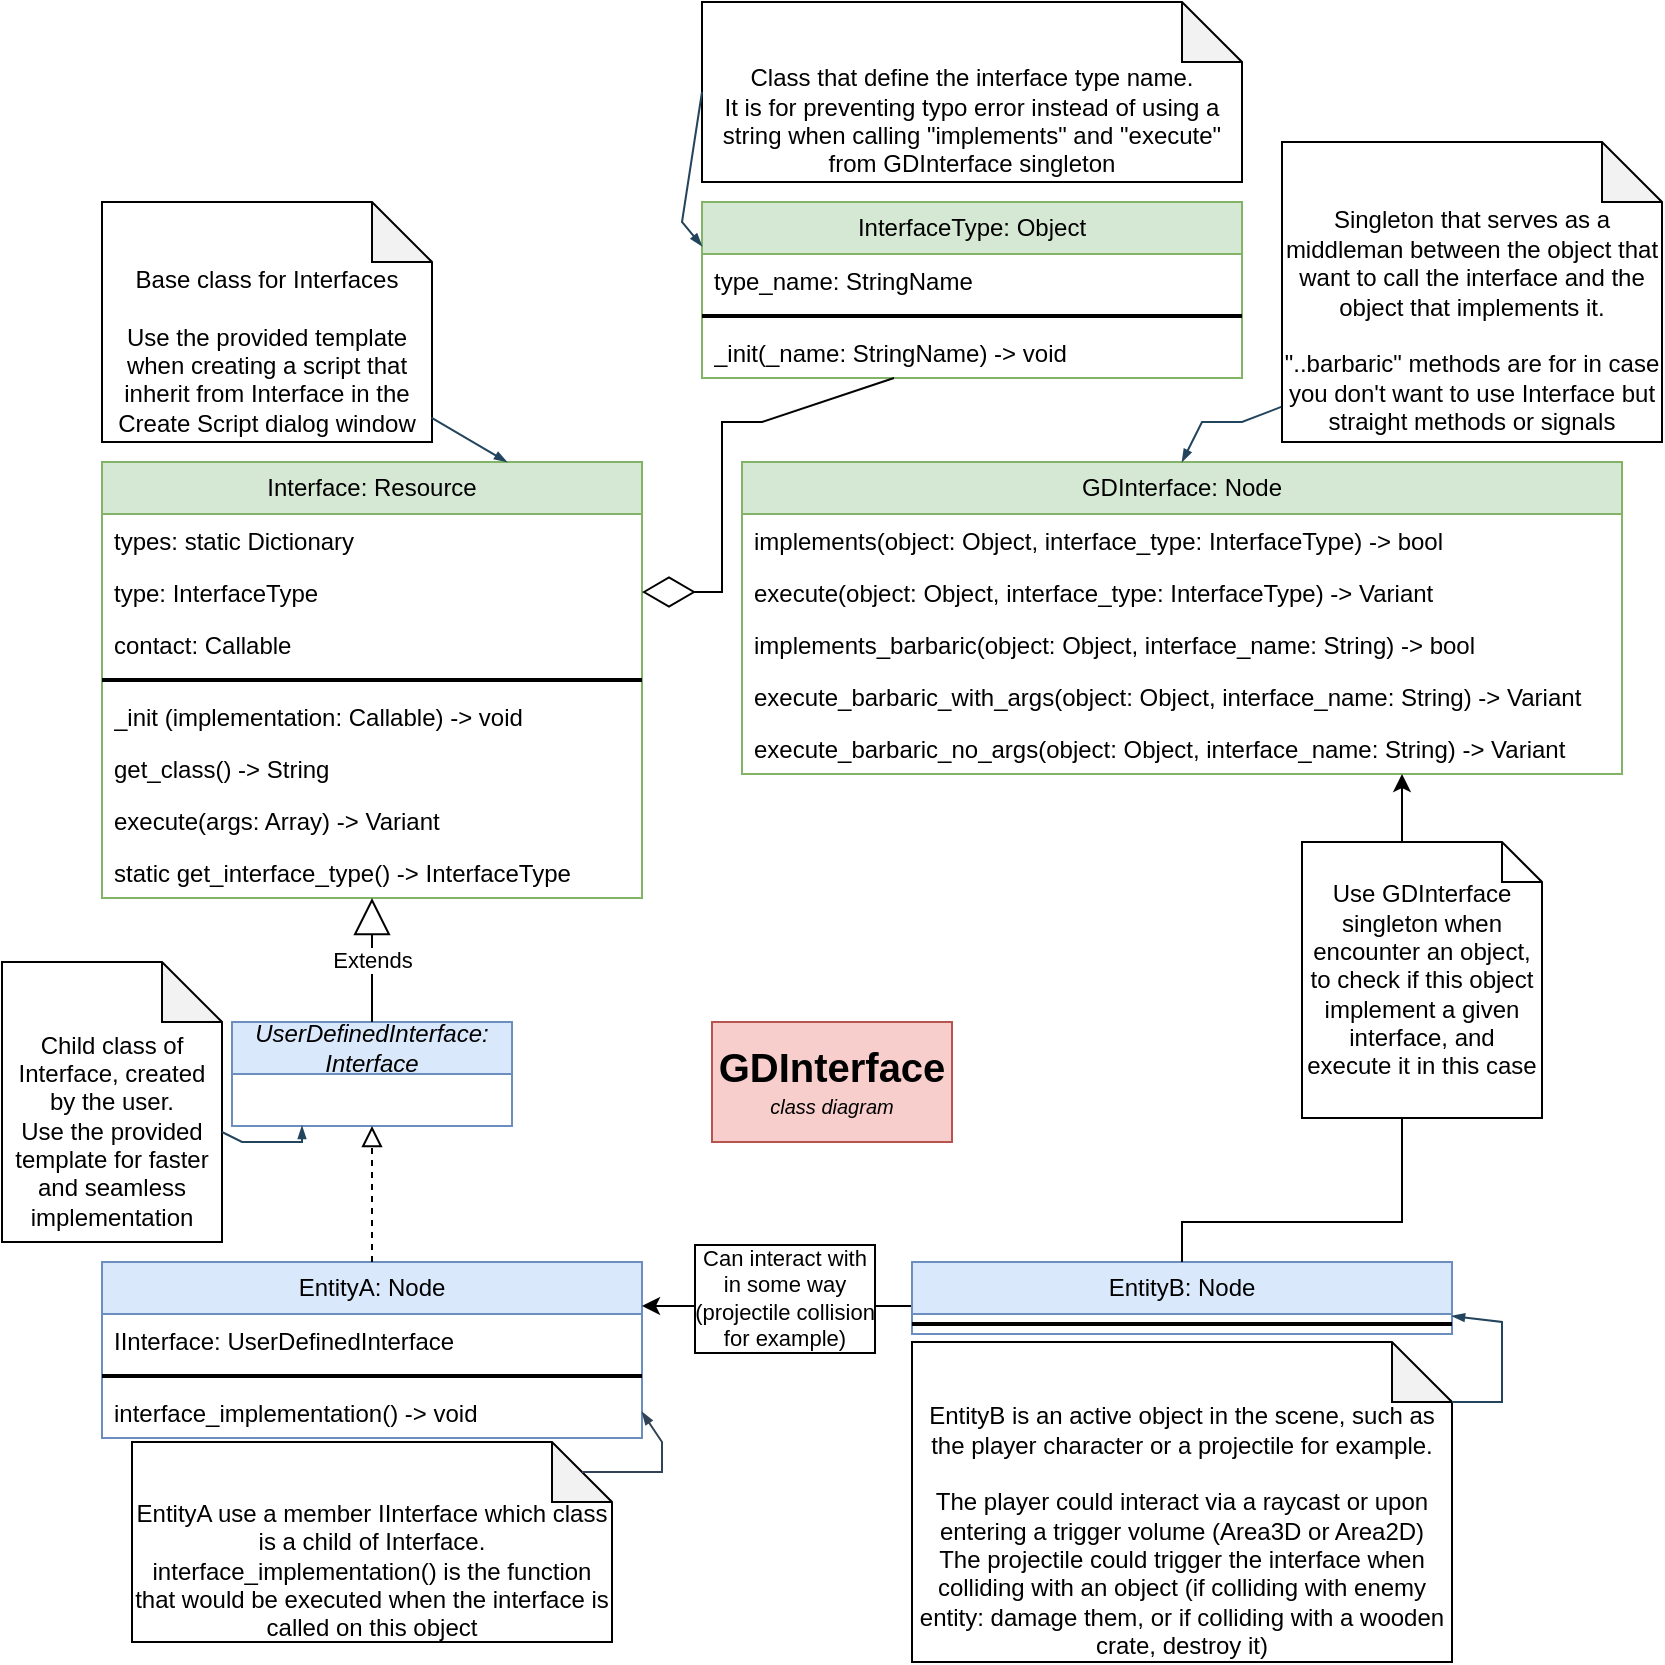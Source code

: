 <mxfile version="28.2.5">
  <diagram id="R2lEEEUBdFMjLlhIrx00" name="Page-1">
    <mxGraphModel dx="4132" dy="2402" grid="1" gridSize="10" guides="1" tooltips="1" connect="1" arrows="1" fold="1" page="1" pageScale="1" pageWidth="850" pageHeight="1100" math="0" shadow="0" extFonts="Permanent Marker^https://fonts.googleapis.com/css?family=Permanent+Marker">
      <root>
        <mxCell id="0" />
        <mxCell id="1" parent="0" />
        <mxCell id="Ac_yPqAfg_Zk8DPem0Yp-1" value="Interface: Resource" style="swimlane;fontStyle=0;childLayout=stackLayout;horizontal=1;startSize=26;fillColor=#d5e8d4;horizontalStack=0;resizeParent=1;resizeParentMax=0;resizeLast=0;collapsible=1;marginBottom=0;whiteSpace=wrap;html=1;strokeColor=#82b366;" vertex="1" parent="1">
          <mxGeometry x="60" y="240" width="270" height="218" as="geometry" />
        </mxCell>
        <mxCell id="Ac_yPqAfg_Zk8DPem0Yp-2" value="types: static Dictionary" style="text;strokeColor=none;fillColor=none;align=left;verticalAlign=top;spacingLeft=4;spacingRight=4;overflow=hidden;rotatable=0;points=[[0,0.5],[1,0.5]];portConstraint=eastwest;whiteSpace=wrap;html=1;" vertex="1" parent="Ac_yPqAfg_Zk8DPem0Yp-1">
          <mxGeometry y="26" width="270" height="26" as="geometry" />
        </mxCell>
        <mxCell id="Ac_yPqAfg_Zk8DPem0Yp-3" value="type: InterfaceType" style="text;strokeColor=none;fillColor=none;align=left;verticalAlign=top;spacingLeft=4;spacingRight=4;overflow=hidden;rotatable=0;points=[[0,0.5],[1,0.5]];portConstraint=eastwest;whiteSpace=wrap;html=1;" vertex="1" parent="Ac_yPqAfg_Zk8DPem0Yp-1">
          <mxGeometry y="52" width="270" height="26" as="geometry" />
        </mxCell>
        <mxCell id="Ac_yPqAfg_Zk8DPem0Yp-4" value="contact: Callable" style="text;strokeColor=none;fillColor=none;align=left;verticalAlign=top;spacingLeft=4;spacingRight=4;overflow=hidden;rotatable=0;points=[[0,0.5],[1,0.5]];portConstraint=eastwest;whiteSpace=wrap;html=1;" vertex="1" parent="Ac_yPqAfg_Zk8DPem0Yp-1">
          <mxGeometry y="78" width="270" height="26" as="geometry" />
        </mxCell>
        <mxCell id="Ac_yPqAfg_Zk8DPem0Yp-12" value="" style="line;strokeWidth=2;html=1;" vertex="1" parent="Ac_yPqAfg_Zk8DPem0Yp-1">
          <mxGeometry y="104" width="270" height="10" as="geometry" />
        </mxCell>
        <mxCell id="Ac_yPqAfg_Zk8DPem0Yp-13" value="_init (implementation: Callable) -&amp;gt; void" style="text;strokeColor=none;fillColor=none;align=left;verticalAlign=top;spacingLeft=4;spacingRight=4;overflow=hidden;rotatable=0;points=[[0,0.5],[1,0.5]];portConstraint=eastwest;whiteSpace=wrap;html=1;" vertex="1" parent="Ac_yPqAfg_Zk8DPem0Yp-1">
          <mxGeometry y="114" width="270" height="26" as="geometry" />
        </mxCell>
        <mxCell id="Ac_yPqAfg_Zk8DPem0Yp-14" value="get_class() -&amp;gt; String" style="text;strokeColor=none;fillColor=none;align=left;verticalAlign=top;spacingLeft=4;spacingRight=4;overflow=hidden;rotatable=0;points=[[0,0.5],[1,0.5]];portConstraint=eastwest;whiteSpace=wrap;html=1;" vertex="1" parent="Ac_yPqAfg_Zk8DPem0Yp-1">
          <mxGeometry y="140" width="270" height="26" as="geometry" />
        </mxCell>
        <mxCell id="Ac_yPqAfg_Zk8DPem0Yp-15" value="execute(args: Array) -&amp;gt; Variant" style="text;strokeColor=none;fillColor=none;align=left;verticalAlign=top;spacingLeft=4;spacingRight=4;overflow=hidden;rotatable=0;points=[[0,0.5],[1,0.5]];portConstraint=eastwest;whiteSpace=wrap;html=1;" vertex="1" parent="Ac_yPqAfg_Zk8DPem0Yp-1">
          <mxGeometry y="166" width="270" height="26" as="geometry" />
        </mxCell>
        <mxCell id="Ac_yPqAfg_Zk8DPem0Yp-16" value="static get_interface_type() -&amp;gt; InterfaceType" style="text;strokeColor=none;fillColor=none;align=left;verticalAlign=top;spacingLeft=4;spacingRight=4;overflow=hidden;rotatable=0;points=[[0,0.5],[1,0.5]];portConstraint=eastwest;whiteSpace=wrap;html=1;" vertex="1" parent="Ac_yPqAfg_Zk8DPem0Yp-1">
          <mxGeometry y="192" width="270" height="26" as="geometry" />
        </mxCell>
        <mxCell id="Ac_yPqAfg_Zk8DPem0Yp-5" value="&lt;i&gt;UserDefinedInterface: Interface&lt;/i&gt;" style="swimlane;fontStyle=0;childLayout=stackLayout;horizontal=1;startSize=26;fillColor=#dae8fc;horizontalStack=0;resizeParent=1;resizeParentMax=0;resizeLast=0;collapsible=1;marginBottom=0;whiteSpace=wrap;html=1;strokeColor=#6c8ebf;" vertex="1" parent="1">
          <mxGeometry x="125" y="520" width="140" height="52" as="geometry" />
        </mxCell>
        <mxCell id="Ac_yPqAfg_Zk8DPem0Yp-17" value="Extends" style="endArrow=block;endSize=16;endFill=0;html=1;rounded=0;exitX=0.5;exitY=0;exitDx=0;exitDy=0;" edge="1" parent="1" source="Ac_yPqAfg_Zk8DPem0Yp-5" target="Ac_yPqAfg_Zk8DPem0Yp-16">
          <mxGeometry width="160" relative="1" as="geometry">
            <mxPoint x="130" y="460" as="sourcePoint" />
            <mxPoint x="250" y="450" as="targetPoint" />
          </mxGeometry>
        </mxCell>
        <mxCell id="Ac_yPqAfg_Zk8DPem0Yp-18" value="GDInterface: Node" style="swimlane;fontStyle=0;childLayout=stackLayout;horizontal=1;startSize=26;fillColor=#d5e8d4;horizontalStack=0;resizeParent=1;resizeParentMax=0;resizeLast=0;collapsible=1;marginBottom=0;whiteSpace=wrap;html=1;strokeColor=#82b366;" vertex="1" parent="1">
          <mxGeometry x="380" y="240" width="440" height="156" as="geometry" />
        </mxCell>
        <mxCell id="Ac_yPqAfg_Zk8DPem0Yp-19" value="implements(object: Object, interface_type: InterfaceType) -&amp;gt; bool" style="text;strokeColor=none;fillColor=none;align=left;verticalAlign=top;spacingLeft=4;spacingRight=4;overflow=hidden;rotatable=0;points=[[0,0.5],[1,0.5]];portConstraint=eastwest;whiteSpace=wrap;html=1;" vertex="1" parent="Ac_yPqAfg_Zk8DPem0Yp-18">
          <mxGeometry y="26" width="440" height="26" as="geometry" />
        </mxCell>
        <mxCell id="Ac_yPqAfg_Zk8DPem0Yp-20" value="execute(object: Object, interface_type: InterfaceType) -&amp;gt; Variant" style="text;strokeColor=none;fillColor=none;align=left;verticalAlign=top;spacingLeft=4;spacingRight=4;overflow=hidden;rotatable=0;points=[[0,0.5],[1,0.5]];portConstraint=eastwest;whiteSpace=wrap;html=1;" vertex="1" parent="Ac_yPqAfg_Zk8DPem0Yp-18">
          <mxGeometry y="52" width="440" height="26" as="geometry" />
        </mxCell>
        <mxCell id="Ac_yPqAfg_Zk8DPem0Yp-21" value="implements_barbaric(object: Object, interface_name: String) -&amp;gt; bool" style="text;strokeColor=none;fillColor=none;align=left;verticalAlign=top;spacingLeft=4;spacingRight=4;overflow=hidden;rotatable=0;points=[[0,0.5],[1,0.5]];portConstraint=eastwest;whiteSpace=wrap;html=1;" vertex="1" parent="Ac_yPqAfg_Zk8DPem0Yp-18">
          <mxGeometry y="78" width="440" height="26" as="geometry" />
        </mxCell>
        <mxCell id="Ac_yPqAfg_Zk8DPem0Yp-27" value="execute_barbaric_with_args(object: Object, interface_name: String) -&amp;gt; Variant" style="text;strokeColor=none;fillColor=none;align=left;verticalAlign=top;spacingLeft=4;spacingRight=4;overflow=hidden;rotatable=0;points=[[0,0.5],[1,0.5]];portConstraint=eastwest;whiteSpace=wrap;html=1;" vertex="1" parent="Ac_yPqAfg_Zk8DPem0Yp-18">
          <mxGeometry y="104" width="440" height="26" as="geometry" />
        </mxCell>
        <mxCell id="Ac_yPqAfg_Zk8DPem0Yp-28" value="execute_barbaric_no_args(object: Object, interface_name: String) -&amp;gt; Variant" style="text;strokeColor=none;fillColor=none;align=left;verticalAlign=top;spacingLeft=4;spacingRight=4;overflow=hidden;rotatable=0;points=[[0,0.5],[1,0.5]];portConstraint=eastwest;whiteSpace=wrap;html=1;" vertex="1" parent="Ac_yPqAfg_Zk8DPem0Yp-18">
          <mxGeometry y="130" width="440" height="26" as="geometry" />
        </mxCell>
        <mxCell id="Ac_yPqAfg_Zk8DPem0Yp-29" value="InterfaceType: Object" style="swimlane;fontStyle=0;childLayout=stackLayout;horizontal=1;startSize=26;fillColor=#d5e8d4;horizontalStack=0;resizeParent=1;resizeParentMax=0;resizeLast=0;collapsible=1;marginBottom=0;whiteSpace=wrap;html=1;strokeColor=#82b366;" vertex="1" parent="1">
          <mxGeometry x="360" y="110" width="270" height="88" as="geometry" />
        </mxCell>
        <mxCell id="Ac_yPqAfg_Zk8DPem0Yp-30" value="type_name: StringName" style="text;strokeColor=none;fillColor=none;align=left;verticalAlign=top;spacingLeft=4;spacingRight=4;overflow=hidden;rotatable=0;points=[[0,0.5],[1,0.5]];portConstraint=eastwest;whiteSpace=wrap;html=1;" vertex="1" parent="Ac_yPqAfg_Zk8DPem0Yp-29">
          <mxGeometry y="26" width="270" height="26" as="geometry" />
        </mxCell>
        <mxCell id="Ac_yPqAfg_Zk8DPem0Yp-33" value="" style="line;strokeWidth=2;html=1;" vertex="1" parent="Ac_yPqAfg_Zk8DPem0Yp-29">
          <mxGeometry y="52" width="270" height="10" as="geometry" />
        </mxCell>
        <mxCell id="Ac_yPqAfg_Zk8DPem0Yp-37" value="_init(_name: StringName) -&amp;gt; void" style="text;strokeColor=none;fillColor=none;align=left;verticalAlign=top;spacingLeft=4;spacingRight=4;overflow=hidden;rotatable=0;points=[[0,0.5],[1,0.5]];portConstraint=eastwest;whiteSpace=wrap;html=1;" vertex="1" parent="Ac_yPqAfg_Zk8DPem0Yp-29">
          <mxGeometry y="62" width="270" height="26" as="geometry" />
        </mxCell>
        <mxCell id="Ac_yPqAfg_Zk8DPem0Yp-39" value="" style="endArrow=diamondThin;endFill=0;endSize=24;html=1;rounded=0;entryX=1;entryY=0.5;entryDx=0;entryDy=0;" edge="1" parent="1" source="Ac_yPqAfg_Zk8DPem0Yp-37" target="Ac_yPqAfg_Zk8DPem0Yp-3">
          <mxGeometry width="160" relative="1" as="geometry">
            <mxPoint x="330" y="580" as="sourcePoint" />
            <mxPoint x="490" y="580" as="targetPoint" />
            <Array as="points">
              <mxPoint x="390" y="220" />
              <mxPoint x="370" y="220" />
              <mxPoint x="370" y="260" />
              <mxPoint x="370" y="305" />
            </Array>
          </mxGeometry>
        </mxCell>
        <mxCell id="Ac_yPqAfg_Zk8DPem0Yp-54" value="EntityA: Node" style="swimlane;fontStyle=0;childLayout=stackLayout;horizontal=1;startSize=26;fillColor=#dae8fc;horizontalStack=0;resizeParent=1;resizeParentMax=0;resizeLast=0;collapsible=1;marginBottom=0;whiteSpace=wrap;html=1;strokeColor=#6c8ebf;" vertex="1" parent="1">
          <mxGeometry x="60" y="640" width="270" height="88" as="geometry" />
        </mxCell>
        <mxCell id="Ac_yPqAfg_Zk8DPem0Yp-55" value="IInterface: UserDefinedInterface" style="text;strokeColor=none;fillColor=none;align=left;verticalAlign=top;spacingLeft=4;spacingRight=4;overflow=hidden;rotatable=0;points=[[0,0.5],[1,0.5]];portConstraint=eastwest;whiteSpace=wrap;html=1;" vertex="1" parent="Ac_yPqAfg_Zk8DPem0Yp-54">
          <mxGeometry y="26" width="270" height="26" as="geometry" />
        </mxCell>
        <mxCell id="Ac_yPqAfg_Zk8DPem0Yp-56" value="" style="line;strokeWidth=2;html=1;" vertex="1" parent="Ac_yPqAfg_Zk8DPem0Yp-54">
          <mxGeometry y="52" width="270" height="10" as="geometry" />
        </mxCell>
        <mxCell id="Ac_yPqAfg_Zk8DPem0Yp-57" value="interface_implementation() -&amp;gt; void" style="text;strokeColor=none;fillColor=none;align=left;verticalAlign=top;spacingLeft=4;spacingRight=4;overflow=hidden;rotatable=0;points=[[0,0.5],[1,0.5]];portConstraint=eastwest;whiteSpace=wrap;html=1;" vertex="1" parent="Ac_yPqAfg_Zk8DPem0Yp-54">
          <mxGeometry y="62" width="270" height="26" as="geometry" />
        </mxCell>
        <mxCell id="Ac_yPqAfg_Zk8DPem0Yp-66" style="edgeStyle=orthogonalEdgeStyle;rounded=0;orthogonalLoop=1;jettySize=auto;html=1;entryX=1;entryY=0.25;entryDx=0;entryDy=0;" edge="1" parent="1" source="Ac_yPqAfg_Zk8DPem0Yp-58" target="Ac_yPqAfg_Zk8DPem0Yp-54">
          <mxGeometry relative="1" as="geometry">
            <Array as="points">
              <mxPoint x="400" y="662" />
              <mxPoint x="400" y="662" />
            </Array>
          </mxGeometry>
        </mxCell>
        <mxCell id="Ac_yPqAfg_Zk8DPem0Yp-67" value="Can interact with&lt;div&gt;in&amp;nbsp;&lt;span style=&quot;background-color: light-dark(#ffffff, var(--ge-dark-color, #121212)); color: light-dark(rgb(0, 0, 0), rgb(255, 255, 255));&quot;&gt;some way&lt;/span&gt;&lt;div&gt;&lt;div&gt;(projectile collision&lt;/div&gt;&lt;div&gt;for example)&lt;/div&gt;&lt;/div&gt;&lt;/div&gt;" style="edgeLabel;html=1;align=center;verticalAlign=middle;resizable=1;points=[];noLabel=0;connectable=0;container=0;collapsible=0;backgroundOutline=0;labelBorderColor=default;autosize=0;fixedWidth=0;" vertex="1" connectable="0" parent="Ac_yPqAfg_Zk8DPem0Yp-66">
          <mxGeometry x="0.269" y="-3" relative="1" as="geometry">
            <mxPoint x="21" y="-1" as="offset" />
          </mxGeometry>
        </mxCell>
        <mxCell id="Ac_yPqAfg_Zk8DPem0Yp-58" value="EntityB&lt;span style=&quot;background-color: transparent; color: light-dark(rgb(0, 0, 0), rgb(255, 255, 255));&quot;&gt;: Node&lt;/span&gt;" style="swimlane;fontStyle=0;childLayout=stackLayout;horizontal=1;startSize=26;fillColor=#dae8fc;horizontalStack=0;resizeParent=1;resizeParentMax=0;resizeLast=0;collapsible=1;marginBottom=0;whiteSpace=wrap;html=1;strokeColor=#6c8ebf;" vertex="1" parent="1">
          <mxGeometry x="465" y="640" width="270" height="36" as="geometry" />
        </mxCell>
        <mxCell id="Ac_yPqAfg_Zk8DPem0Yp-60" value="" style="line;strokeWidth=2;html=1;" vertex="1" parent="Ac_yPqAfg_Zk8DPem0Yp-58">
          <mxGeometry y="26" width="270" height="10" as="geometry" />
        </mxCell>
        <mxCell id="Ac_yPqAfg_Zk8DPem0Yp-62" value="" style="endArrow=block;startArrow=none;endFill=0;startFill=0;endSize=8;html=1;verticalAlign=bottom;dashed=1;labelBackgroundColor=none;rounded=0;entryX=0.5;entryY=1;entryDx=0;entryDy=0;exitX=0.5;exitY=0;exitDx=0;exitDy=0;" edge="1" parent="1" source="Ac_yPqAfg_Zk8DPem0Yp-54" target="Ac_yPqAfg_Zk8DPem0Yp-5">
          <mxGeometry width="160" relative="1" as="geometry">
            <mxPoint x="400" y="600" as="sourcePoint" />
            <mxPoint x="560" y="600" as="targetPoint" />
          </mxGeometry>
        </mxCell>
        <mxCell id="Ac_yPqAfg_Zk8DPem0Yp-63" style="edgeStyle=orthogonalEdgeStyle;rounded=0;orthogonalLoop=1;jettySize=auto;html=1;entryX=0.75;entryY=1;entryDx=0;entryDy=0;entryPerimeter=0;exitX=0.5;exitY=0;exitDx=0;exitDy=0;" edge="1" parent="1" source="Ac_yPqAfg_Zk8DPem0Yp-58" target="Ac_yPqAfg_Zk8DPem0Yp-28">
          <mxGeometry relative="1" as="geometry">
            <Array as="points">
              <mxPoint x="600" y="620" />
              <mxPoint x="710" y="620" />
            </Array>
          </mxGeometry>
        </mxCell>
        <mxCell id="Ac_yPqAfg_Zk8DPem0Yp-65" value="Use GDInterface singleton when encounter an object, to check if this object implement a given interface, and execute it in this case" style="shape=note;size=20;whiteSpace=wrap;html=1;" vertex="1" parent="1">
          <mxGeometry x="660" y="430" width="120" height="138" as="geometry" />
        </mxCell>
        <mxCell id="Ac_yPqAfg_Zk8DPem0Yp-68" value="&lt;div&gt;&lt;br&gt;&lt;/div&gt;&lt;div&gt;&lt;br&gt;&lt;/div&gt;EntityA use a member IInterface which class is a child of Interface.&lt;div&gt;interface_implementation() is the function that would be executed when the interface is called on this object&lt;/div&gt;" style="shape=note;whiteSpace=wrap;html=1;backgroundOutline=1;darkOpacity=0.05;" vertex="1" parent="1">
          <mxGeometry x="75" y="730" width="240" height="100" as="geometry" />
        </mxCell>
        <mxCell id="Ac_yPqAfg_Zk8DPem0Yp-69" value="&lt;div&gt;&lt;br&gt;&lt;/div&gt;&lt;div&gt;&lt;br&gt;&lt;/div&gt;EntityB is an active object in the scene, such as the player character or a projectile for example.&lt;div&gt;&lt;br&gt;&lt;/div&gt;&lt;div&gt;The player could interact via a raycast or upon entering a trigger volume (Area3D or Area2D)&lt;/div&gt;&lt;div&gt;The projectile could trigger the interface when colliding with an object (if colliding with enemy entity: damage them, or if colliding with a wooden crate, destroy it)&lt;/div&gt;" style="shape=note;whiteSpace=wrap;html=1;backgroundOutline=1;darkOpacity=0.05;" vertex="1" parent="1">
          <mxGeometry x="465" y="680" width="270" height="160" as="geometry" />
        </mxCell>
        <mxCell id="Ac_yPqAfg_Zk8DPem0Yp-70" value="&lt;div&gt;&lt;br&gt;&lt;/div&gt;&lt;div&gt;&lt;br&gt;&lt;/div&gt;Child class of Interface, created by the user.&lt;div&gt;Use the provided template for faster and seamless implementation&lt;/div&gt;" style="shape=note;whiteSpace=wrap;html=1;backgroundOutline=1;darkOpacity=0.05;" vertex="1" parent="1">
          <mxGeometry x="10" y="490" width="110" height="140" as="geometry" />
        </mxCell>
        <mxCell id="Ac_yPqAfg_Zk8DPem0Yp-71" value="&lt;div&gt;&lt;br&gt;&lt;/div&gt;&lt;div&gt;&lt;br&gt;&lt;/div&gt;Base class for Interfaces&lt;div&gt;&lt;br&gt;&lt;div&gt;Use the provided template when creating a script that inherit from Interface in the Create Script dialog window&lt;/div&gt;&lt;/div&gt;" style="shape=note;whiteSpace=wrap;html=1;backgroundOutline=1;darkOpacity=0.05;" vertex="1" parent="1">
          <mxGeometry x="60" y="110" width="165" height="120" as="geometry" />
        </mxCell>
        <mxCell id="Ac_yPqAfg_Zk8DPem0Yp-72" value="&lt;div&gt;&lt;br&gt;&lt;/div&gt;&lt;div&gt;&lt;br&gt;&lt;/div&gt;Singleton that serves as a middleman between the object that want to call the interface and the object that implements it.&lt;div&gt;&lt;br&gt;&lt;/div&gt;&lt;div&gt;&quot;..barbaric&quot; methods are for in case you don&#39;t want to use Interface but straight methods or signals&lt;/div&gt;" style="shape=note;whiteSpace=wrap;html=1;backgroundOutline=1;darkOpacity=0.05;" vertex="1" parent="1">
          <mxGeometry x="650" y="80" width="190" height="150" as="geometry" />
        </mxCell>
        <mxCell id="Ac_yPqAfg_Zk8DPem0Yp-73" value="&lt;div&gt;&lt;br&gt;&lt;/div&gt;&lt;div&gt;&lt;br&gt;&lt;/div&gt;Class that define the interface type name.&lt;div&gt;It is for preventing typo error instead of using a string when calling &quot;implements&quot; and &quot;execute&quot; from GDInterface singleton&lt;/div&gt;" style="shape=note;whiteSpace=wrap;html=1;backgroundOutline=1;darkOpacity=0.05;" vertex="1" parent="1">
          <mxGeometry x="360" y="10" width="270" height="90" as="geometry" />
        </mxCell>
        <mxCell id="Ac_yPqAfg_Zk8DPem0Yp-74" value="&lt;font style=&quot;font-size: 20px;&quot;&gt;&lt;b style=&quot;&quot;&gt;GDInterface&lt;/b&gt;&lt;/font&gt;&lt;div&gt;&lt;font size=&quot;1&quot; style=&quot;&quot;&gt;&lt;i&gt;class diagram&lt;/i&gt;&lt;/font&gt;&lt;/div&gt;" style="rounded=0;whiteSpace=wrap;html=1;fillColor=#f8cecc;strokeColor=#b85450;" vertex="1" parent="1">
          <mxGeometry x="365" y="520" width="120" height="60" as="geometry" />
        </mxCell>
        <mxCell id="Ac_yPqAfg_Zk8DPem0Yp-76" value="" style="endArrow=blockThin;html=1;rounded=0;exitX=0.998;exitY=0.898;exitDx=0;exitDy=0;exitPerimeter=0;entryX=0.75;entryY=0;entryDx=0;entryDy=0;startArrow=none;startFill=0;endFill=1;endSize=4;startSize=5;targetPerimeterSpacing=-1;fillColor=#bac8d3;strokeColor=#23445d;" edge="1" parent="1" source="Ac_yPqAfg_Zk8DPem0Yp-71" target="Ac_yPqAfg_Zk8DPem0Yp-1">
          <mxGeometry width="50" height="50" relative="1" as="geometry">
            <mxPoint x="250" y="210" as="sourcePoint" />
            <mxPoint x="300" y="160" as="targetPoint" />
          </mxGeometry>
        </mxCell>
        <mxCell id="Ac_yPqAfg_Zk8DPem0Yp-77" value="" style="endArrow=blockThin;html=1;rounded=0;entryX=0;entryY=0.25;entryDx=0;entryDy=0;startArrow=none;startFill=0;endFill=1;endSize=4;startSize=5;targetPerimeterSpacing=-1;exitX=0;exitY=0.5;exitDx=0;exitDy=0;exitPerimeter=0;fillColor=#bac8d3;strokeColor=#23445d;" edge="1" parent="1" source="Ac_yPqAfg_Zk8DPem0Yp-73" target="Ac_yPqAfg_Zk8DPem0Yp-29">
          <mxGeometry width="50" height="50" relative="1" as="geometry">
            <mxPoint x="340" y="70" as="sourcePoint" />
            <mxPoint x="353" y="100" as="targetPoint" />
            <Array as="points">
              <mxPoint x="350" y="120" />
            </Array>
          </mxGeometry>
        </mxCell>
        <mxCell id="Ac_yPqAfg_Zk8DPem0Yp-78" value="" style="endArrow=blockThin;html=1;rounded=0;exitX=-0.002;exitY=0.883;exitDx=0;exitDy=0;exitPerimeter=0;startArrow=none;startFill=0;endFill=1;endSize=4;startSize=5;targetPerimeterSpacing=-1;entryX=0.5;entryY=0;entryDx=0;entryDy=0;fillColor=#bac8d3;strokeColor=#23445d;" edge="1" parent="1" source="Ac_yPqAfg_Zk8DPem0Yp-72" target="Ac_yPqAfg_Zk8DPem0Yp-18">
          <mxGeometry width="50" height="50" relative="1" as="geometry">
            <mxPoint x="580" y="190" as="sourcePoint" />
            <mxPoint x="618" y="212" as="targetPoint" />
            <Array as="points">
              <mxPoint x="630" y="220" />
              <mxPoint x="610" y="220" />
            </Array>
          </mxGeometry>
        </mxCell>
        <mxCell id="Ac_yPqAfg_Zk8DPem0Yp-80" value="" style="endArrow=blockThin;html=1;rounded=0;exitX=0;exitY=0;exitDx=270;exitDy=30;exitPerimeter=0;startArrow=none;startFill=0;endFill=1;endSize=4;startSize=5;targetPerimeterSpacing=-1;entryX=1;entryY=0.75;entryDx=0;entryDy=0;fillColor=#bac8d3;strokeColor=#23445d;" edge="1" parent="1" source="Ac_yPqAfg_Zk8DPem0Yp-69" target="Ac_yPqAfg_Zk8DPem0Yp-58">
          <mxGeometry width="50" height="50" relative="1" as="geometry">
            <mxPoint x="760" y="690" as="sourcePoint" />
            <mxPoint x="750" y="660" as="targetPoint" />
            <Array as="points">
              <mxPoint x="760" y="710" />
              <mxPoint x="760" y="670" />
            </Array>
          </mxGeometry>
        </mxCell>
        <mxCell id="Ac_yPqAfg_Zk8DPem0Yp-81" value="" style="endArrow=blockThin;html=1;rounded=0;exitX=0;exitY=0;exitDx=225;exitDy=15;exitPerimeter=0;entryX=1;entryY=0.5;entryDx=0;entryDy=0;startArrow=none;startFill=0;endFill=1;endSize=4;startSize=5;targetPerimeterSpacing=-1;strokeWidth=1;fillColor=#647687;strokeColor=#314354;" edge="1" parent="1" source="Ac_yPqAfg_Zk8DPem0Yp-68" target="Ac_yPqAfg_Zk8DPem0Yp-57">
          <mxGeometry width="50" height="50" relative="1" as="geometry">
            <mxPoint x="340" y="770" as="sourcePoint" />
            <mxPoint x="378" y="792" as="targetPoint" />
            <Array as="points">
              <mxPoint x="340" y="745" />
              <mxPoint x="340" y="730" />
            </Array>
          </mxGeometry>
        </mxCell>
        <mxCell id="Ac_yPqAfg_Zk8DPem0Yp-82" value="" style="endArrow=blockThin;html=1;rounded=0;exitX=0;exitY=0;exitDx=110;exitDy=85;exitPerimeter=0;entryX=0.25;entryY=1;entryDx=0;entryDy=0;startArrow=none;startFill=0;endFill=1;endSize=4;startSize=5;targetPerimeterSpacing=-1;fillColor=#bac8d3;strokeColor=#23445d;" edge="1" parent="1" source="Ac_yPqAfg_Zk8DPem0Yp-70" target="Ac_yPqAfg_Zk8DPem0Yp-5">
          <mxGeometry width="50" height="50" relative="1" as="geometry">
            <mxPoint x="125" y="580" as="sourcePoint" />
            <mxPoint x="163" y="602" as="targetPoint" />
            <Array as="points">
              <mxPoint x="130" y="580" />
              <mxPoint x="160" y="580" />
            </Array>
          </mxGeometry>
        </mxCell>
      </root>
    </mxGraphModel>
  </diagram>
</mxfile>
